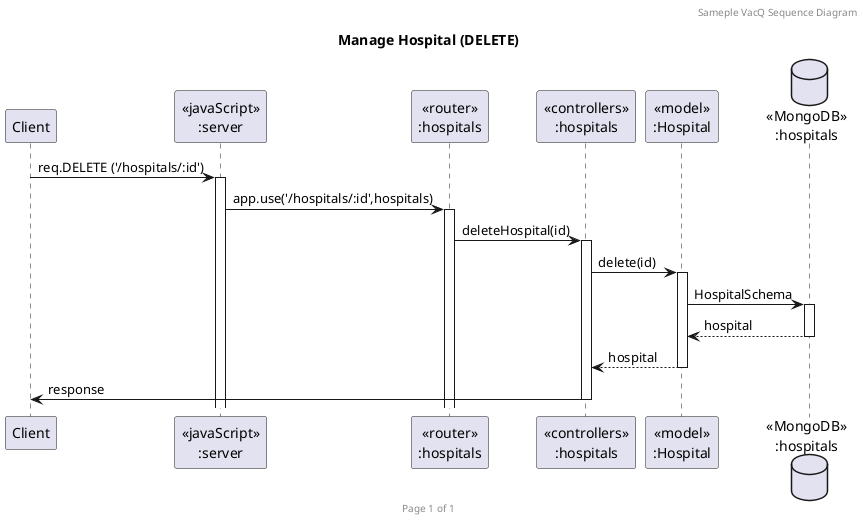 @startuml Manage Hospital (DELETE)

header Sameple VacQ Sequence Diagram
footer Page %page% of %lastpage%
title "Manage Hospital (DELETE)"

participant "Client" as client
participant "<<javaScript>>\n:server" as server
participant "<<router>>\n:hospitals" as routerHospitals
participant "<<controllers>>\n:hospitals" as controllersHospitals
participant "<<model>>\n:Hospital" as modelHospital
database "<<MongoDB>>\n:hospitals" as HospitalsDatabase

client->server ++:req.DELETE ('/hospitals/:id')
server->routerHospitals ++:app.use('/hospitals/:id',hospitals)
routerHospitals -> controllersHospitals ++:deleteHospital(id)
controllersHospitals->modelHospital ++:delete(id)
modelHospital ->HospitalsDatabase ++: HospitalSchema
HospitalsDatabase --> modelHospital --: hospital
controllersHospitals <-- modelHospital --:hospital
controllersHospitals->client --:response

@enduml
